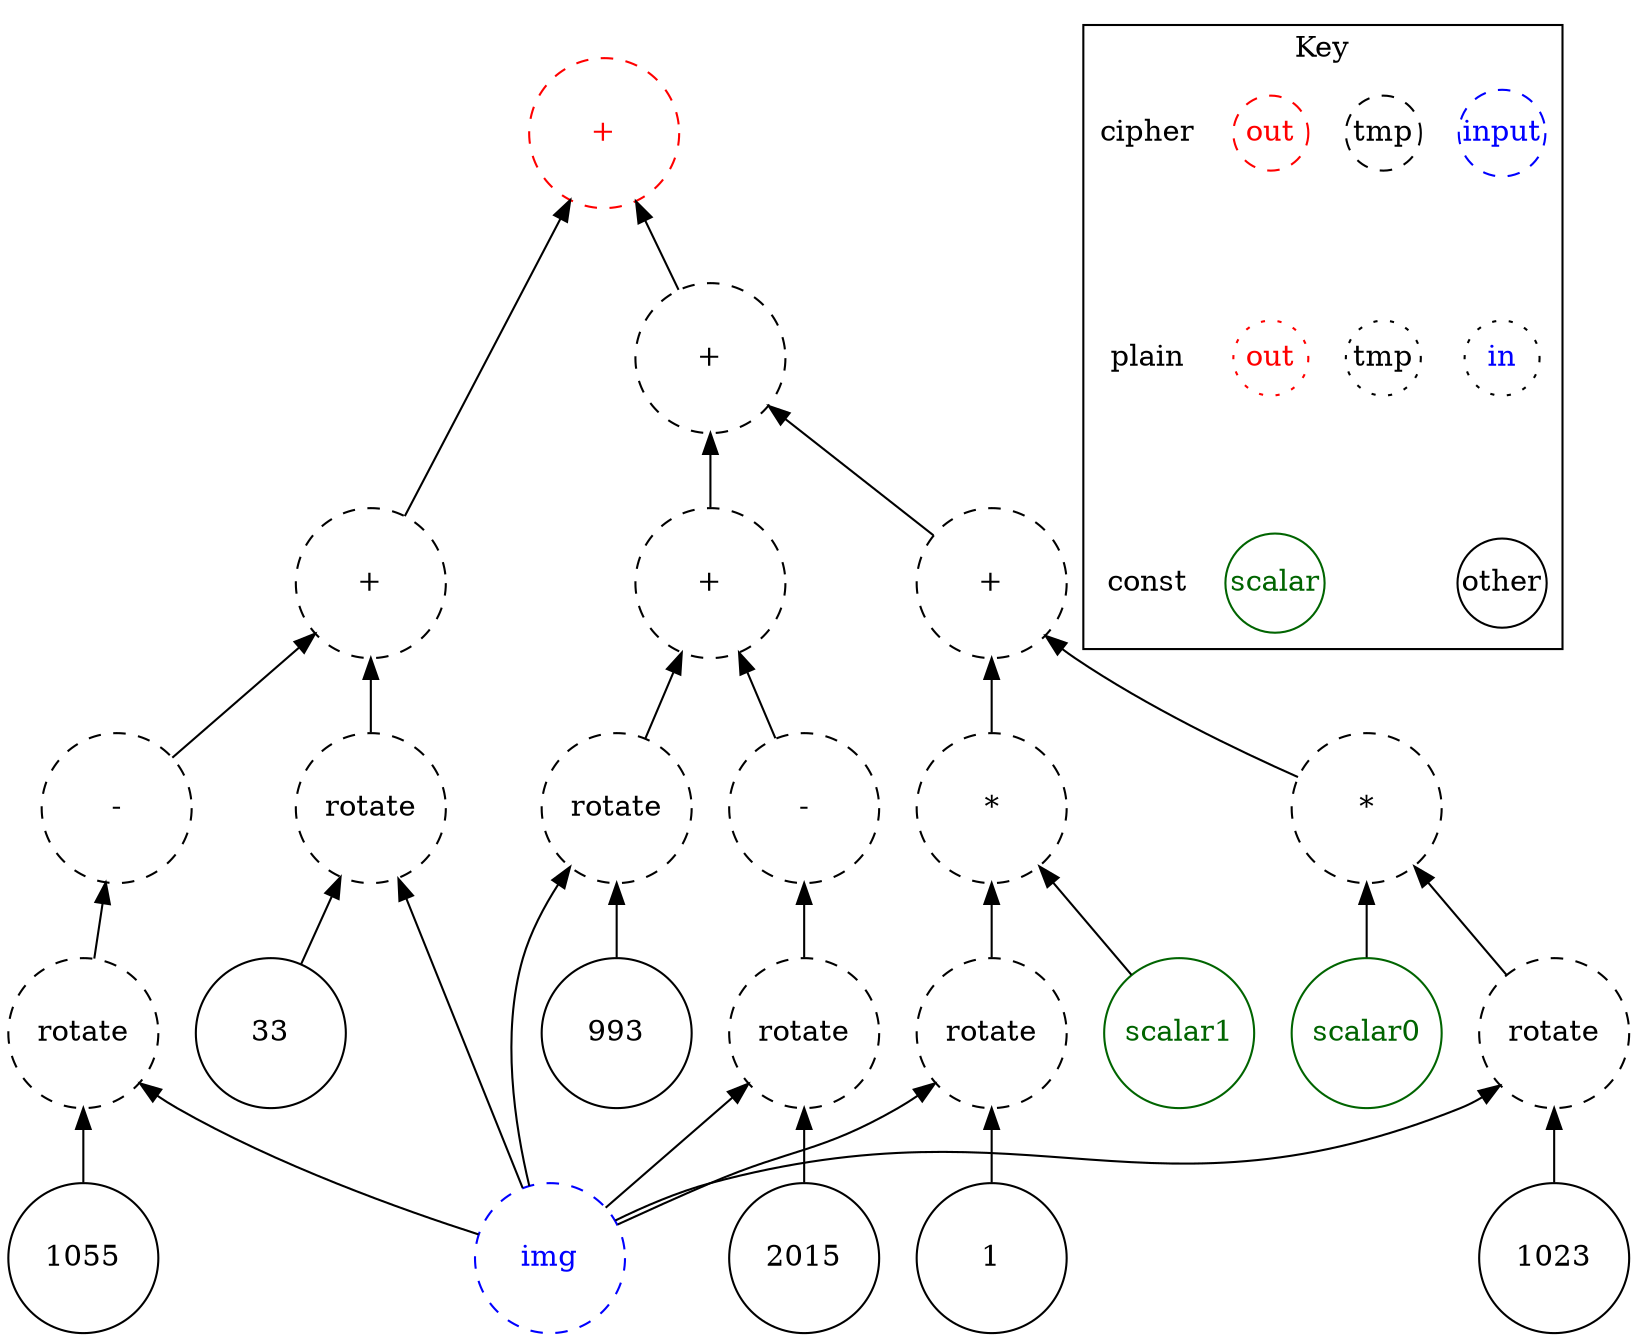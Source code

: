 digraph "gx_kernel" {
node [shape=circle width=1 margin=0]
edge [dir=back]
33 [label="33" style=solid]
ciphertext0 [label="img" style=dashed color=blue fontcolor=blue]
ciphertext14 [label="rotate" style=dashed]
ciphertext14 -> ciphertext0
ciphertext14 -> 33
1055 [label="1055" style=solid]
ciphertext12 [label="rotate" style=dashed]
ciphertext12 -> ciphertext0
ciphertext12 -> 1055
ciphertext13 [label="-" style=dashed]
ciphertext13 -> ciphertext12
ciphertext15 [label="+" style=dashed]
ciphertext15 -> ciphertext13
ciphertext15 -> ciphertext14
1 [label="1" style=solid]
ciphertext9 [label="rotate" style=dashed]
ciphertext9 -> ciphertext0
ciphertext9 -> 1
scalar1 [label="scalar1" style=solid color=darkgreen fontcolor=darkgreen]
ciphertext10 [label="*" style=dashed]
ciphertext10 -> scalar1
ciphertext10 -> ciphertext9
1023 [label="1023" style=solid]
ciphertext7 [label="rotate" style=dashed]
ciphertext7 -> ciphertext0
ciphertext7 -> 1023
scalar0 [label="scalar0" style=solid color=darkgreen fontcolor=darkgreen]
ciphertext8 [label="*" style=dashed]
ciphertext8 -> scalar0
ciphertext8 -> ciphertext7
ciphertext11 [label="+" style=dashed]
ciphertext11 -> ciphertext8
ciphertext11 -> ciphertext10
993 [label="993" style=solid]
ciphertext5 [label="rotate" style=dashed]
ciphertext5 -> ciphertext0
ciphertext5 -> 993
2015 [label="2015" style=solid]
ciphertext3 [label="rotate" style=dashed]
ciphertext3 -> ciphertext0
ciphertext3 -> 2015
ciphertext4 [label="-" style=dashed]
ciphertext4 -> ciphertext3
ciphertext6 [label="+" style=dashed]
ciphertext6 -> ciphertext4
ciphertext6 -> ciphertext5
ciphertext16 [label="+" style=dashed]
ciphertext16 -> ciphertext6
ciphertext16 -> ciphertext11
ciphertext17 [label="+" style=dashed color=red fontcolor=red]
ciphertext17 -> ciphertext16
ciphertext17 -> ciphertext15
subgraph cluster_key {
    graph[label="Key"]
    node [width=0.5]
    edge [dir=forward style=invis]
    in_cipher [label=input color=blue fontcolor=blue style=dashed]
    tmp_cipher [label=tmp color=black fontcolor=black style=dashed]
    out_cipher [label=out color=red fontcolor=red style=dashed]
    cipher [shape=plain]

    in_plain [label=in icolor=blue fontcolor=blue style=dotted]
    tmp_plain [label=tmp color=black fontcolor=black style=dotted]
    out_plain [label=out color=red fontcolor=red style=dotted]
    plain [shape=plain]
    
    other [color=black fontcolor=black style=solid]
    scalar [color=darkgreen fontcolor=darkgreen style=solid]
    const[shape=plain]
    
    cipher -> plain
    plain -> const
    out_cipher -> out_plain
    in_cipher -> in_plain
    tmp_cipher -> tmp_plain
    in_plain -> other
    out_plain -> scalar
}
}
